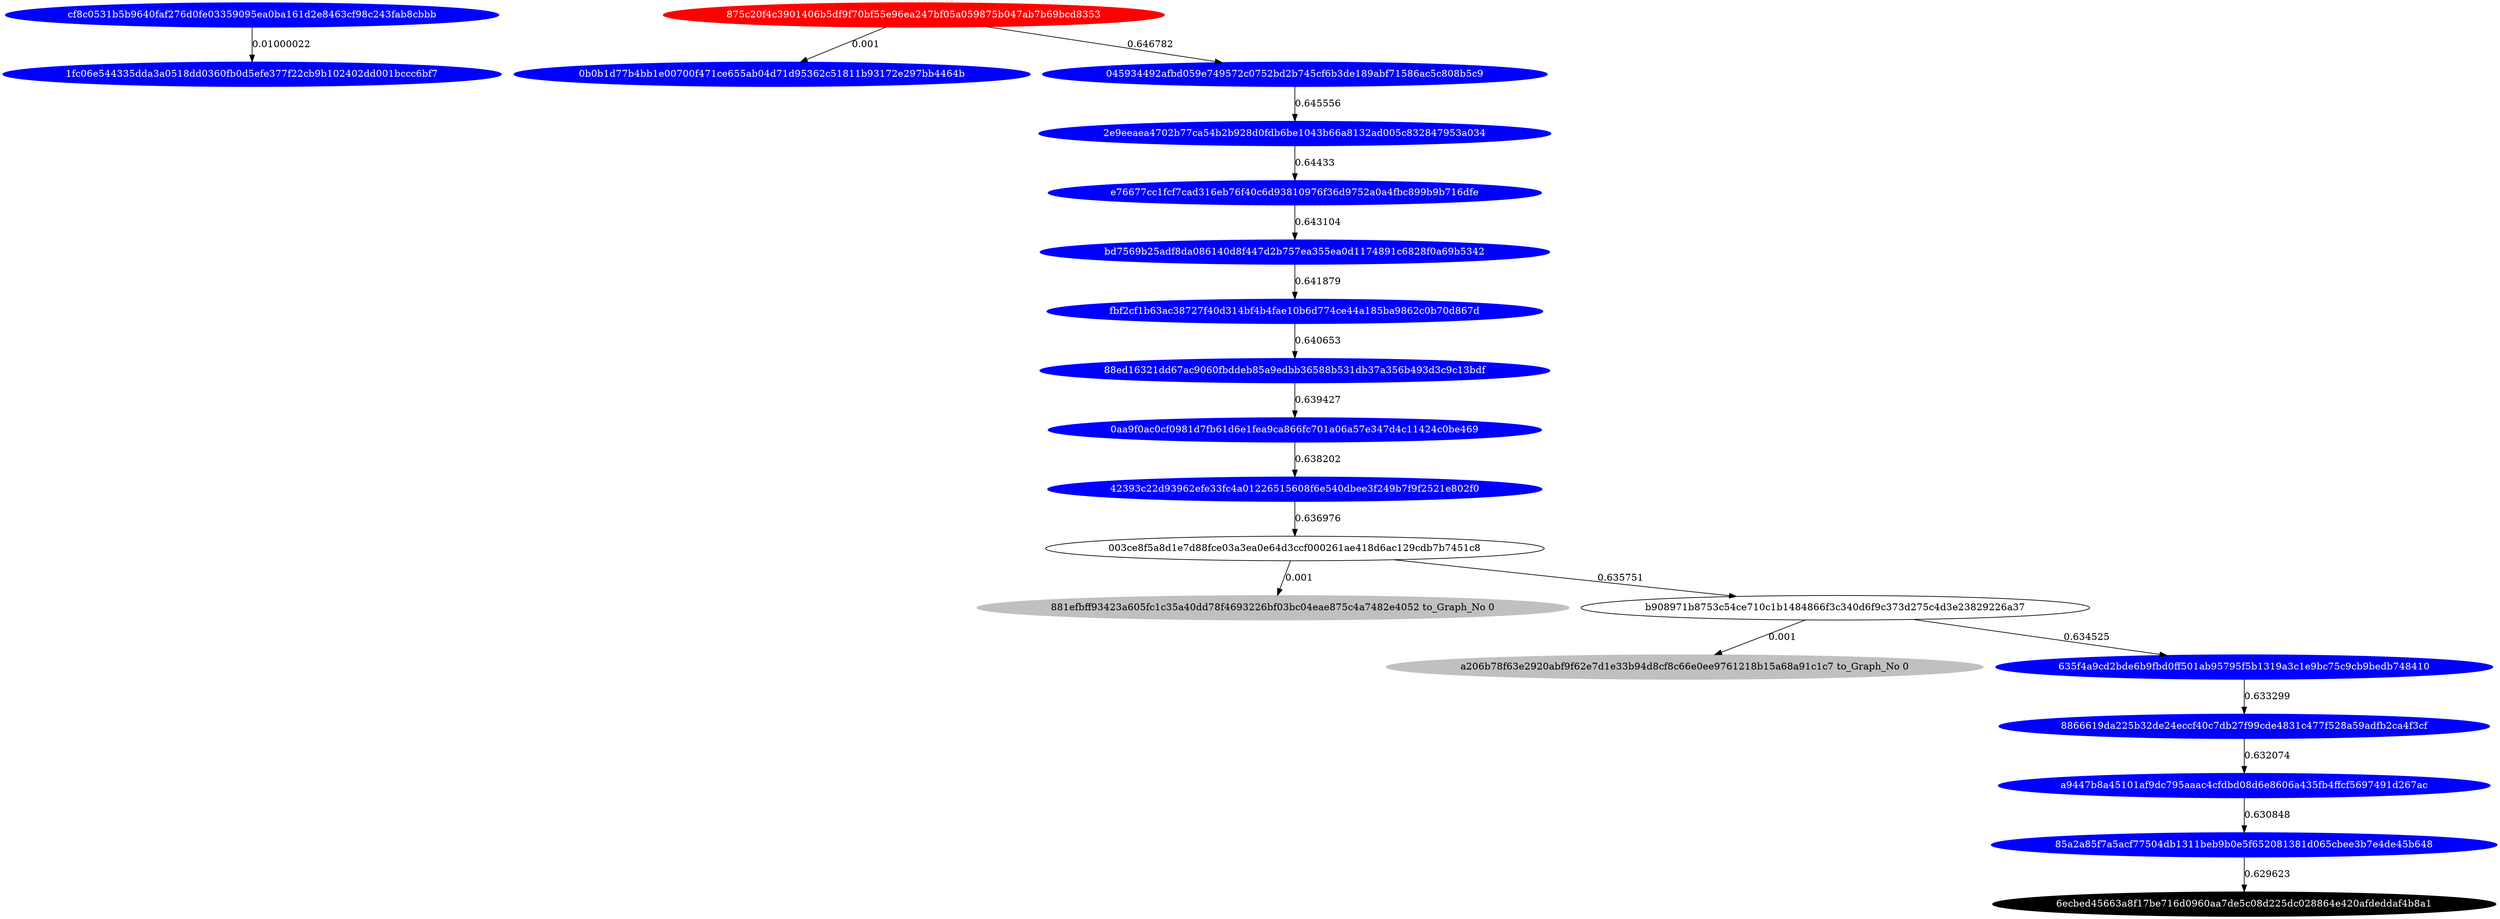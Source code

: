 digraph G{rankdir=TB;layout=dot;
"cf8c0531b5b9640faf276d0fe03359095ea0ba161d2e8463cf98c243fab8cbbb" [style="solid,filled",color=blue,fontcolor=white];
"875c20f4c3901406b5df9f70bf55e96ea247bf05a059875b047ab7b69bcd8353" [style="solid,filled",color=red,fontcolor=white];
"bd7569b25adf8da086140d8f447d2b757ea355ea0d1174891c6828f0a69b5342" [style="solid,filled",color=blue,fontcolor=white];
"fbf2cf1b63ac38727f40d314bf4b4fae10b6d774ce44a185ba9862c0b70d867d" [style="solid,filled",color=blue,fontcolor=white];
"6ecbed45663a8f17be716d0960aa7de5c08d225dc028864e420afdeddaf4b8a1" [style="solid,filled",color=black,fontcolor=white];
"e76677cc1fcf7cad316eb76f40c6d93810976f36d9752a0a4fbc899b9b716dfe" [style="solid,filled",color=blue,fontcolor=white];
"85a2a85f7a5acf77504db1311beb9b0e5f652081381d065cbee3b7e4de45b648" [style="solid,filled",color=blue,fontcolor=white];
"a206b78f63e2920abf9f62e7d1e33b94d8cf8c66e0ee9761218b15a68a91c1c7" [style="solid,filled",color=gray,fontcolor=black,label= "a206b78f63e2920abf9f62e7d1e33b94d8cf8c66e0ee9761218b15a68a91c1c7 to_Graph_No 0"];
"0b0b1d77b4bb1e00700f471ce655ab04d71d95362c51811b93172e297bb4464b" [style="solid,filled",color=blue,fontcolor=white];
"1fc06e544335dda3a0518dd0360fb0d5efe377f22cb9b102402dd001bccc6bf7" [style="solid,filled",color=blue,fontcolor=white];
"0aa9f0ac0cf0981d7fb61d6e1fea9ca866fc701a06a57e347d4c11424c0be469" [style="solid,filled",color=blue,fontcolor=white];
"42393c22d93962efe33fc4a01226515608f6e540dbee3f249b7f9f2521e802f0" [style="solid,filled",color=blue,fontcolor=white];
"88ed16321dd67ac9060fbddeb85a9edbb36588b531db37a356b493d3c9c13bdf" [style="solid,filled",color=blue,fontcolor=white];
"a9447b8a45101af9dc795aaac4cfdbd08d6e8606a435fb4ffcf5697491d267ac" [style="solid,filled",color=blue,fontcolor=white];
"2e9eeaea4702b77ca54b2b928d0fdb6be1043b66a8132ad005c832847953a034" [style="solid,filled",color=blue,fontcolor=white];
"881efbff93423a605fc1c35a40dd78f4693226bf03bc04eae875c4a7482e4052" [style="solid,filled",color=gray,fontcolor=black,label= "881efbff93423a605fc1c35a40dd78f4693226bf03bc04eae875c4a7482e4052 to_Graph_No 0"];
"045934492afbd059e749572c0752bd2b745cf6b3de189abf71586ac5c808b5c9" [style="solid,filled",color=blue,fontcolor=white];
"635f4a9cd2bde6b9fbd0ff501ab95795f5b1319a3c1e9bc75c9cb9bedb748410" [style="solid,filled",color=blue,fontcolor=white];
"8866619da225b32de24eccf40c7db27f99cde4831c477f528a59adfb2ca4f3cf" [style="solid,filled",color=blue,fontcolor=white];
"003ce8f5a8d1e7d88fce03a3ea0e64d3ccf000261ae418d6ac129cdb7b7451c8" -> "b908971b8753c54ce710c1b1484866f3c340d6f9c373d275c4d3e23829226a37" [label=0.635751];
"8866619da225b32de24eccf40c7db27f99cde4831c477f528a59adfb2ca4f3cf" -> "a9447b8a45101af9dc795aaac4cfdbd08d6e8606a435fb4ffcf5697491d267ac" [label=0.632074];
"875c20f4c3901406b5df9f70bf55e96ea247bf05a059875b047ab7b69bcd8353" -> "0b0b1d77b4bb1e00700f471ce655ab04d71d95362c51811b93172e297bb4464b" [label=0.001];
"a9447b8a45101af9dc795aaac4cfdbd08d6e8606a435fb4ffcf5697491d267ac" -> "85a2a85f7a5acf77504db1311beb9b0e5f652081381d065cbee3b7e4de45b648" [label=0.630848];
"b908971b8753c54ce710c1b1484866f3c340d6f9c373d275c4d3e23829226a37" -> "635f4a9cd2bde6b9fbd0ff501ab95795f5b1319a3c1e9bc75c9cb9bedb748410" [label=0.634525];
"88ed16321dd67ac9060fbddeb85a9edbb36588b531db37a356b493d3c9c13bdf" -> "0aa9f0ac0cf0981d7fb61d6e1fea9ca866fc701a06a57e347d4c11424c0be469" [label=0.639427];
"42393c22d93962efe33fc4a01226515608f6e540dbee3f249b7f9f2521e802f0" -> "003ce8f5a8d1e7d88fce03a3ea0e64d3ccf000261ae418d6ac129cdb7b7451c8" [label=0.636976];
"cf8c0531b5b9640faf276d0fe03359095ea0ba161d2e8463cf98c243fab8cbbb" -> "1fc06e544335dda3a0518dd0360fb0d5efe377f22cb9b102402dd001bccc6bf7" [label=0.01000022];
"e76677cc1fcf7cad316eb76f40c6d93810976f36d9752a0a4fbc899b9b716dfe" -> "bd7569b25adf8da086140d8f447d2b757ea355ea0d1174891c6828f0a69b5342" [label=0.643104];
"045934492afbd059e749572c0752bd2b745cf6b3de189abf71586ac5c808b5c9" -> "2e9eeaea4702b77ca54b2b928d0fdb6be1043b66a8132ad005c832847953a034" [label=0.645556];
"b908971b8753c54ce710c1b1484866f3c340d6f9c373d275c4d3e23829226a37" -> "a206b78f63e2920abf9f62e7d1e33b94d8cf8c66e0ee9761218b15a68a91c1c7" [label=0.001];
"635f4a9cd2bde6b9fbd0ff501ab95795f5b1319a3c1e9bc75c9cb9bedb748410" -> "8866619da225b32de24eccf40c7db27f99cde4831c477f528a59adfb2ca4f3cf" [label=0.633299];
"bd7569b25adf8da086140d8f447d2b757ea355ea0d1174891c6828f0a69b5342" -> "fbf2cf1b63ac38727f40d314bf4b4fae10b6d774ce44a185ba9862c0b70d867d" [label=0.641879];
"875c20f4c3901406b5df9f70bf55e96ea247bf05a059875b047ab7b69bcd8353" -> "045934492afbd059e749572c0752bd2b745cf6b3de189abf71586ac5c808b5c9" [label=0.646782];
"fbf2cf1b63ac38727f40d314bf4b4fae10b6d774ce44a185ba9862c0b70d867d" -> "88ed16321dd67ac9060fbddeb85a9edbb36588b531db37a356b493d3c9c13bdf" [label=0.640653];
"85a2a85f7a5acf77504db1311beb9b0e5f652081381d065cbee3b7e4de45b648" -> "6ecbed45663a8f17be716d0960aa7de5c08d225dc028864e420afdeddaf4b8a1" [label=0.629623];
"0aa9f0ac0cf0981d7fb61d6e1fea9ca866fc701a06a57e347d4c11424c0be469" -> "42393c22d93962efe33fc4a01226515608f6e540dbee3f249b7f9f2521e802f0" [label=0.638202];
"2e9eeaea4702b77ca54b2b928d0fdb6be1043b66a8132ad005c832847953a034" -> "e76677cc1fcf7cad316eb76f40c6d93810976f36d9752a0a4fbc899b9b716dfe" [label=0.64433];
"003ce8f5a8d1e7d88fce03a3ea0e64d3ccf000261ae418d6ac129cdb7b7451c8" -> "881efbff93423a605fc1c35a40dd78f4693226bf03bc04eae875c4a7482e4052" [label=0.001];
}